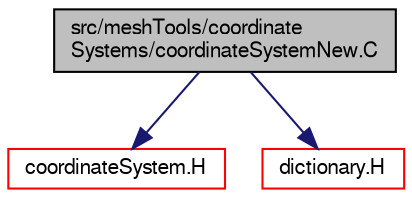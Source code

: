 digraph "src/meshTools/coordinateSystems/coordinateSystemNew.C"
{
  bgcolor="transparent";
  edge [fontname="FreeSans",fontsize="10",labelfontname="FreeSans",labelfontsize="10"];
  node [fontname="FreeSans",fontsize="10",shape=record];
  Node0 [label="src/meshTools/coordinate\lSystems/coordinateSystemNew.C",height=0.2,width=0.4,color="black", fillcolor="grey75", style="filled", fontcolor="black"];
  Node0 -> Node1 [color="midnightblue",fontsize="10",style="solid",fontname="FreeSans"];
  Node1 [label="coordinateSystem.H",height=0.2,width=0.4,color="red",URL="$a07520.html"];
  Node0 -> Node109 [color="midnightblue",fontsize="10",style="solid",fontname="FreeSans"];
  Node109 [label="dictionary.H",height=0.2,width=0.4,color="red",URL="$a08804.html"];
}

